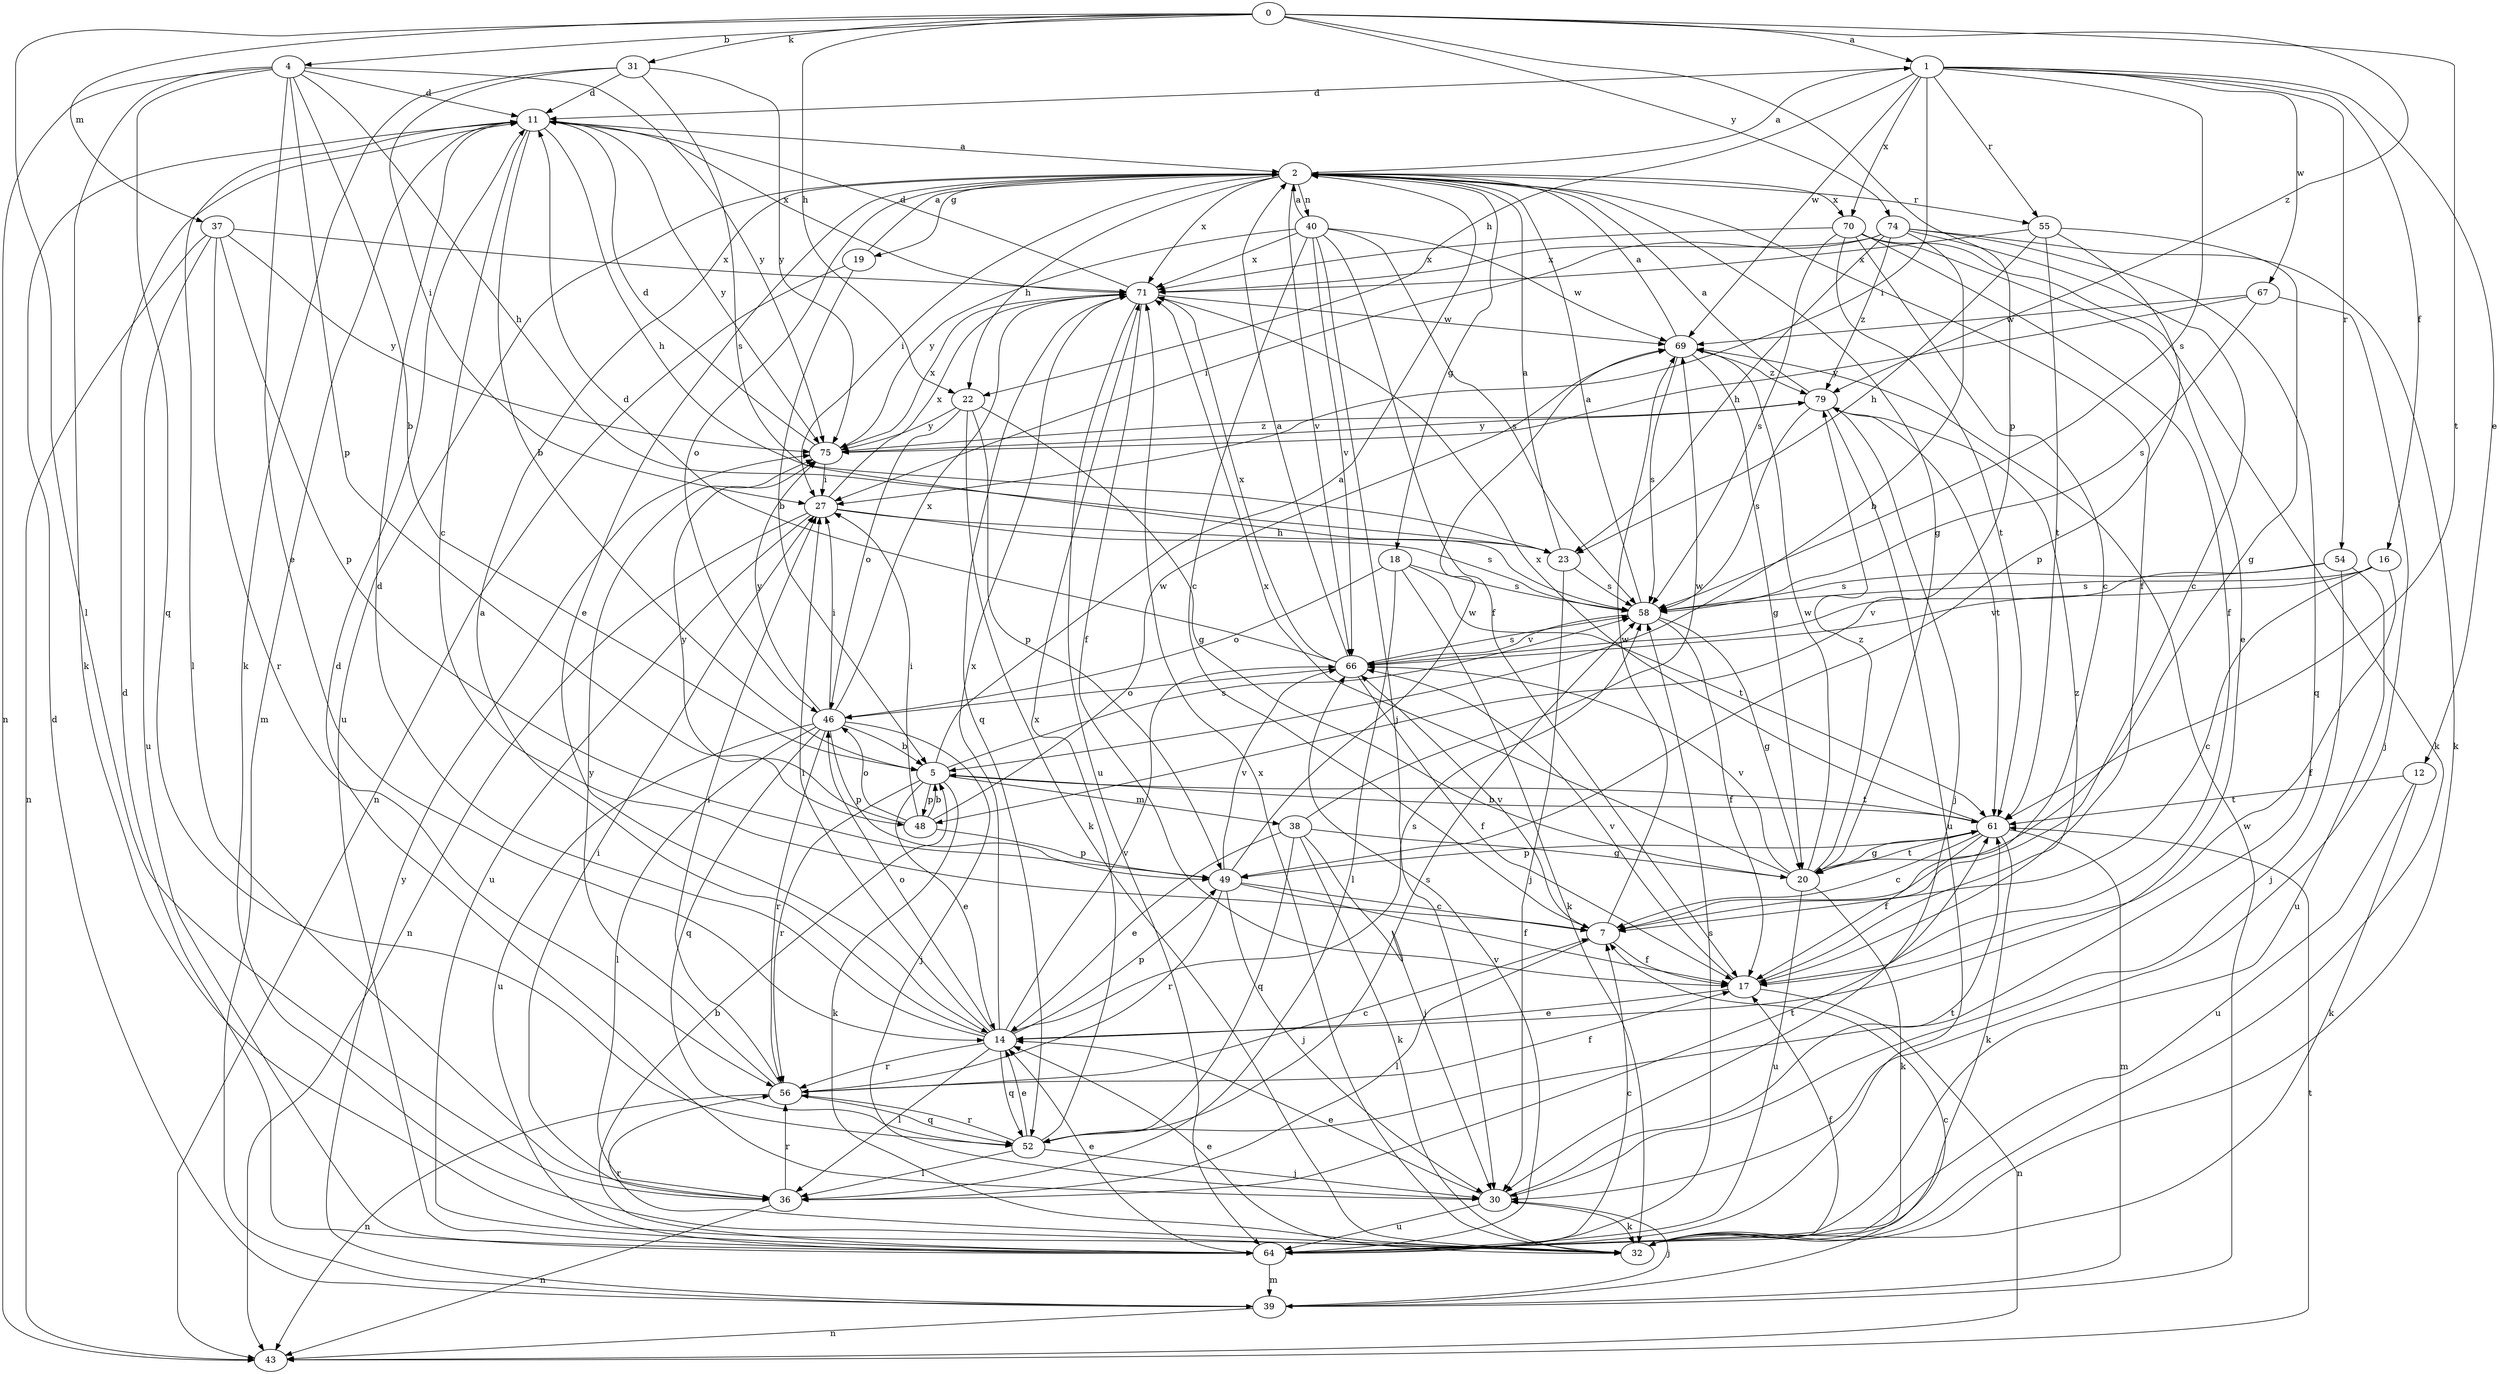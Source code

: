 strict digraph  {
0;
1;
2;
4;
5;
7;
11;
12;
14;
16;
17;
18;
19;
20;
22;
23;
27;
30;
31;
32;
36;
37;
38;
39;
40;
43;
46;
48;
49;
52;
54;
55;
56;
58;
61;
64;
66;
67;
69;
70;
71;
74;
75;
79;
0 -> 1  [label=a];
0 -> 4  [label=b];
0 -> 22  [label=h];
0 -> 31  [label=k];
0 -> 36  [label=l];
0 -> 37  [label=m];
0 -> 48  [label=p];
0 -> 61  [label=t];
0 -> 74  [label=y];
0 -> 79  [label=z];
1 -> 11  [label=d];
1 -> 12  [label=e];
1 -> 16  [label=f];
1 -> 22  [label=h];
1 -> 27  [label=i];
1 -> 54  [label=r];
1 -> 55  [label=r];
1 -> 58  [label=s];
1 -> 67  [label=w];
1 -> 69  [label=w];
1 -> 70  [label=x];
2 -> 1  [label=a];
2 -> 14  [label=e];
2 -> 17  [label=f];
2 -> 18  [label=g];
2 -> 19  [label=g];
2 -> 20  [label=g];
2 -> 22  [label=h];
2 -> 27  [label=i];
2 -> 40  [label=n];
2 -> 46  [label=o];
2 -> 55  [label=r];
2 -> 64  [label=u];
2 -> 66  [label=v];
2 -> 70  [label=x];
2 -> 71  [label=x];
4 -> 5  [label=b];
4 -> 11  [label=d];
4 -> 14  [label=e];
4 -> 23  [label=h];
4 -> 32  [label=k];
4 -> 43  [label=n];
4 -> 48  [label=p];
4 -> 52  [label=q];
4 -> 75  [label=y];
5 -> 2  [label=a];
5 -> 14  [label=e];
5 -> 32  [label=k];
5 -> 38  [label=m];
5 -> 48  [label=p];
5 -> 56  [label=r];
5 -> 58  [label=s];
5 -> 61  [label=t];
7 -> 17  [label=f];
7 -> 36  [label=l];
7 -> 66  [label=v];
7 -> 69  [label=w];
11 -> 2  [label=a];
11 -> 5  [label=b];
11 -> 7  [label=c];
11 -> 23  [label=h];
11 -> 36  [label=l];
11 -> 39  [label=m];
11 -> 71  [label=x];
11 -> 75  [label=y];
12 -> 32  [label=k];
12 -> 61  [label=t];
12 -> 64  [label=u];
14 -> 2  [label=a];
14 -> 11  [label=d];
14 -> 27  [label=i];
14 -> 36  [label=l];
14 -> 46  [label=o];
14 -> 49  [label=p];
14 -> 52  [label=q];
14 -> 56  [label=r];
14 -> 58  [label=s];
14 -> 66  [label=v];
14 -> 71  [label=x];
16 -> 7  [label=c];
16 -> 17  [label=f];
16 -> 58  [label=s];
16 -> 66  [label=v];
17 -> 14  [label=e];
17 -> 43  [label=n];
17 -> 66  [label=v];
17 -> 79  [label=z];
18 -> 32  [label=k];
18 -> 36  [label=l];
18 -> 46  [label=o];
18 -> 58  [label=s];
18 -> 61  [label=t];
19 -> 2  [label=a];
19 -> 5  [label=b];
19 -> 43  [label=n];
20 -> 32  [label=k];
20 -> 61  [label=t];
20 -> 64  [label=u];
20 -> 66  [label=v];
20 -> 69  [label=w];
20 -> 71  [label=x];
20 -> 79  [label=z];
22 -> 20  [label=g];
22 -> 32  [label=k];
22 -> 46  [label=o];
22 -> 49  [label=p];
22 -> 75  [label=y];
23 -> 2  [label=a];
23 -> 30  [label=j];
23 -> 58  [label=s];
27 -> 23  [label=h];
27 -> 43  [label=n];
27 -> 58  [label=s];
27 -> 64  [label=u];
27 -> 71  [label=x];
30 -> 11  [label=d];
30 -> 14  [label=e];
30 -> 32  [label=k];
30 -> 61  [label=t];
30 -> 64  [label=u];
31 -> 11  [label=d];
31 -> 27  [label=i];
31 -> 32  [label=k];
31 -> 58  [label=s];
31 -> 75  [label=y];
32 -> 14  [label=e];
32 -> 17  [label=f];
32 -> 56  [label=r];
32 -> 71  [label=x];
36 -> 27  [label=i];
36 -> 43  [label=n];
36 -> 56  [label=r];
36 -> 61  [label=t];
37 -> 43  [label=n];
37 -> 49  [label=p];
37 -> 56  [label=r];
37 -> 64  [label=u];
37 -> 71  [label=x];
37 -> 75  [label=y];
38 -> 14  [label=e];
38 -> 20  [label=g];
38 -> 30  [label=j];
38 -> 32  [label=k];
38 -> 52  [label=q];
38 -> 69  [label=w];
39 -> 7  [label=c];
39 -> 11  [label=d];
39 -> 30  [label=j];
39 -> 43  [label=n];
39 -> 69  [label=w];
39 -> 75  [label=y];
40 -> 2  [label=a];
40 -> 7  [label=c];
40 -> 17  [label=f];
40 -> 30  [label=j];
40 -> 58  [label=s];
40 -> 66  [label=v];
40 -> 69  [label=w];
40 -> 71  [label=x];
40 -> 75  [label=y];
43 -> 61  [label=t];
46 -> 5  [label=b];
46 -> 27  [label=i];
46 -> 30  [label=j];
46 -> 36  [label=l];
46 -> 49  [label=p];
46 -> 52  [label=q];
46 -> 56  [label=r];
46 -> 64  [label=u];
46 -> 71  [label=x];
46 -> 75  [label=y];
48 -> 5  [label=b];
48 -> 27  [label=i];
48 -> 46  [label=o];
48 -> 49  [label=p];
48 -> 69  [label=w];
48 -> 75  [label=y];
49 -> 7  [label=c];
49 -> 17  [label=f];
49 -> 30  [label=j];
49 -> 56  [label=r];
49 -> 66  [label=v];
49 -> 69  [label=w];
52 -> 14  [label=e];
52 -> 30  [label=j];
52 -> 36  [label=l];
52 -> 56  [label=r];
52 -> 58  [label=s];
52 -> 71  [label=x];
54 -> 30  [label=j];
54 -> 58  [label=s];
54 -> 64  [label=u];
54 -> 66  [label=v];
55 -> 20  [label=g];
55 -> 23  [label=h];
55 -> 49  [label=p];
55 -> 61  [label=t];
55 -> 71  [label=x];
56 -> 7  [label=c];
56 -> 17  [label=f];
56 -> 27  [label=i];
56 -> 43  [label=n];
56 -> 52  [label=q];
56 -> 75  [label=y];
58 -> 2  [label=a];
58 -> 17  [label=f];
58 -> 20  [label=g];
58 -> 66  [label=v];
61 -> 5  [label=b];
61 -> 7  [label=c];
61 -> 17  [label=f];
61 -> 20  [label=g];
61 -> 32  [label=k];
61 -> 39  [label=m];
61 -> 49  [label=p];
61 -> 71  [label=x];
64 -> 5  [label=b];
64 -> 7  [label=c];
64 -> 11  [label=d];
64 -> 14  [label=e];
64 -> 39  [label=m];
64 -> 58  [label=s];
64 -> 66  [label=v];
66 -> 2  [label=a];
66 -> 11  [label=d];
66 -> 17  [label=f];
66 -> 46  [label=o];
66 -> 58  [label=s];
66 -> 71  [label=x];
67 -> 30  [label=j];
67 -> 58  [label=s];
67 -> 69  [label=w];
67 -> 75  [label=y];
69 -> 2  [label=a];
69 -> 20  [label=g];
69 -> 58  [label=s];
69 -> 79  [label=z];
70 -> 7  [label=c];
70 -> 14  [label=e];
70 -> 17  [label=f];
70 -> 32  [label=k];
70 -> 58  [label=s];
70 -> 61  [label=t];
70 -> 71  [label=x];
71 -> 11  [label=d];
71 -> 17  [label=f];
71 -> 52  [label=q];
71 -> 64  [label=u];
71 -> 69  [label=w];
74 -> 5  [label=b];
74 -> 7  [label=c];
74 -> 23  [label=h];
74 -> 27  [label=i];
74 -> 32  [label=k];
74 -> 52  [label=q];
74 -> 71  [label=x];
74 -> 79  [label=z];
75 -> 11  [label=d];
75 -> 27  [label=i];
75 -> 71  [label=x];
75 -> 79  [label=z];
79 -> 2  [label=a];
79 -> 30  [label=j];
79 -> 58  [label=s];
79 -> 61  [label=t];
79 -> 64  [label=u];
79 -> 75  [label=y];
}
